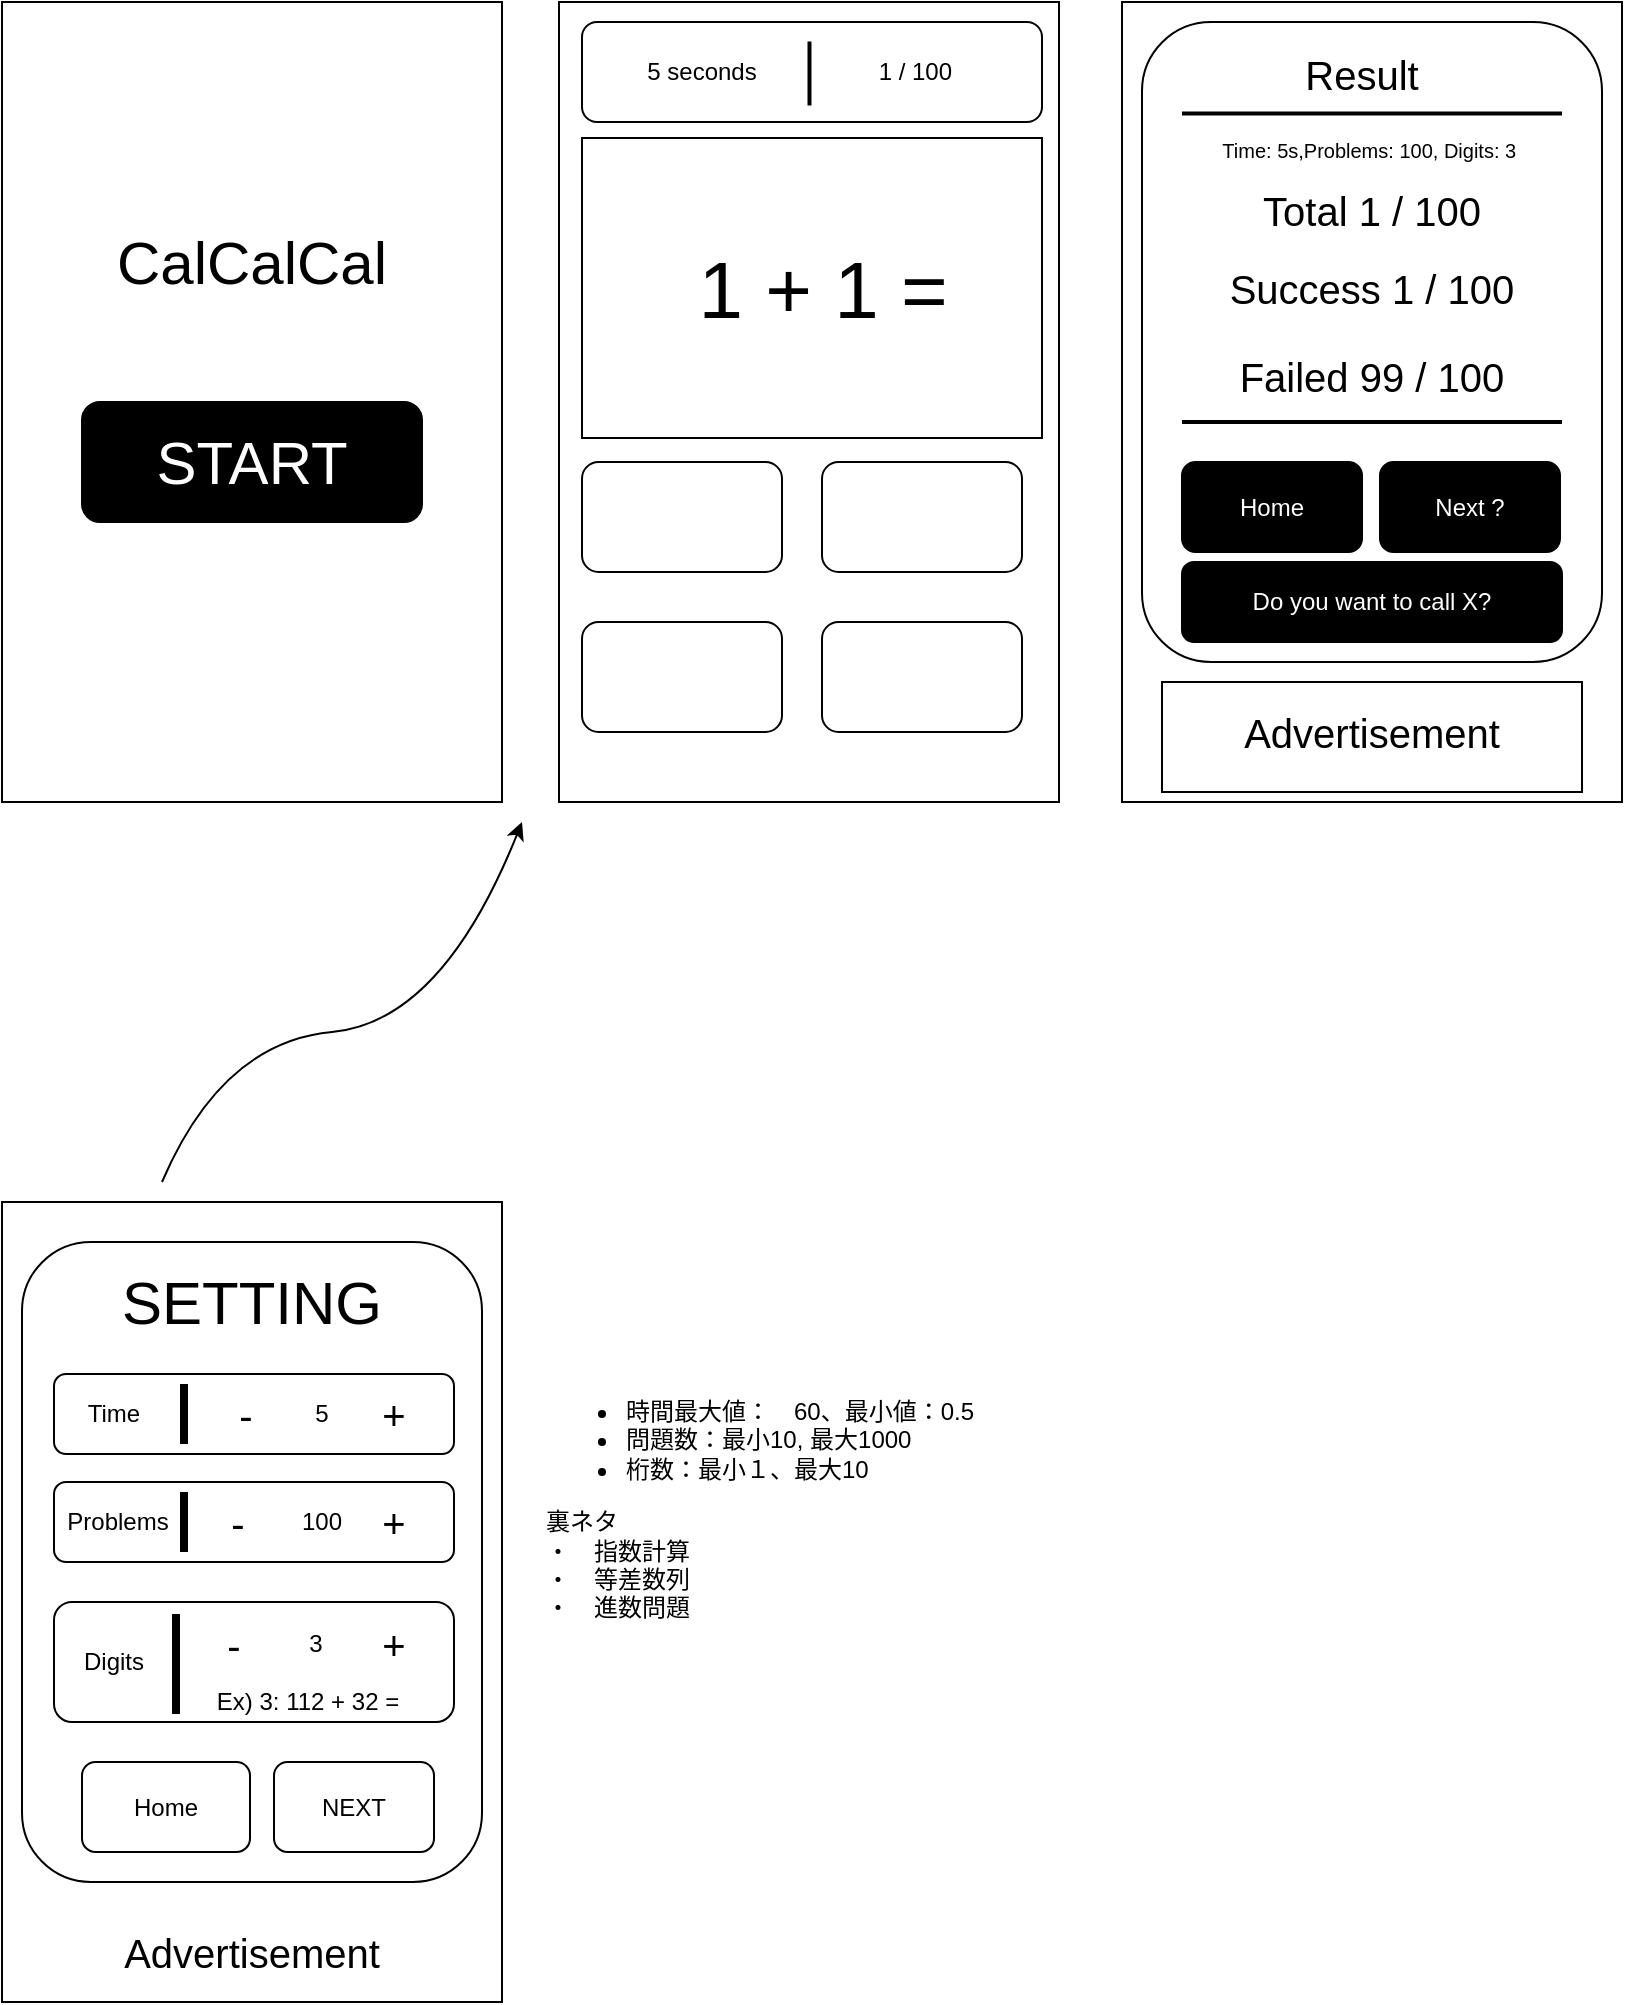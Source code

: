 <mxfile version="23.0.2" type="github">
  <diagram name="ページ1" id="XobP_IGlDfbNZMULYCH9">
    <mxGraphModel dx="984" dy="586" grid="1" gridSize="10" guides="1" tooltips="1" connect="1" arrows="1" fold="1" page="1" pageScale="1" pageWidth="827" pageHeight="1169" math="0" shadow="0">
      <root>
        <mxCell id="0" />
        <mxCell id="1" parent="0" />
        <mxCell id="9hUtObb8gBJtCPjAR1in-35" value="" style="rounded=1;whiteSpace=wrap;html=1;strokeColor=default;" vertex="1" parent="1">
          <mxGeometry x="590" y="300" width="200" height="60" as="geometry" />
        </mxCell>
        <mxCell id="9hUtObb8gBJtCPjAR1in-1" value="" style="rounded=0;whiteSpace=wrap;html=1;" vertex="1" parent="1">
          <mxGeometry x="10" y="40" width="250" height="400" as="geometry" />
        </mxCell>
        <mxCell id="9hUtObb8gBJtCPjAR1in-3" value="" style="rounded=0;whiteSpace=wrap;html=1;" vertex="1" parent="1">
          <mxGeometry x="288.5" y="40" width="250" height="400" as="geometry" />
        </mxCell>
        <mxCell id="9hUtObb8gBJtCPjAR1in-4" value="" style="rounded=0;whiteSpace=wrap;html=1;" vertex="1" parent="1">
          <mxGeometry x="570" y="40" width="250" height="400" as="geometry" />
        </mxCell>
        <mxCell id="9hUtObb8gBJtCPjAR1in-5" value="&lt;span style=&quot;font-size: 30px;&quot;&gt;CalCalCal&lt;/span&gt;" style="text;html=1;strokeColor=none;fillColor=none;align=center;verticalAlign=middle;whiteSpace=wrap;rounded=0;" vertex="1" parent="1">
          <mxGeometry x="55" y="150" width="160" height="40" as="geometry" />
        </mxCell>
        <mxCell id="9hUtObb8gBJtCPjAR1in-6" value="" style="rounded=1;whiteSpace=wrap;html=1;fillColor=#000000;" vertex="1" parent="1">
          <mxGeometry x="50" y="240" width="170" height="60" as="geometry" />
        </mxCell>
        <mxCell id="9hUtObb8gBJtCPjAR1in-7" value="&lt;font color=&quot;#ffffff&quot; style=&quot;font-size: 30px;&quot;&gt;START&lt;/font&gt;" style="text;html=1;strokeColor=none;fillColor=none;align=center;verticalAlign=middle;whiteSpace=wrap;rounded=0;" vertex="1" parent="1">
          <mxGeometry x="50" y="255" width="170" height="30" as="geometry" />
        </mxCell>
        <mxCell id="9hUtObb8gBJtCPjAR1in-8" value="" style="rounded=1;whiteSpace=wrap;html=1;" vertex="1" parent="1">
          <mxGeometry x="300" y="270" width="100" height="55" as="geometry" />
        </mxCell>
        <mxCell id="9hUtObb8gBJtCPjAR1in-9" value="" style="rounded=1;whiteSpace=wrap;html=1;" vertex="1" parent="1">
          <mxGeometry x="420" y="270" width="100" height="55" as="geometry" />
        </mxCell>
        <mxCell id="9hUtObb8gBJtCPjAR1in-10" value="" style="rounded=1;whiteSpace=wrap;html=1;" vertex="1" parent="1">
          <mxGeometry x="300" y="350" width="100" height="55" as="geometry" />
        </mxCell>
        <mxCell id="9hUtObb8gBJtCPjAR1in-11" value="" style="rounded=1;whiteSpace=wrap;html=1;" vertex="1" parent="1">
          <mxGeometry x="420" y="350" width="100" height="55" as="geometry" />
        </mxCell>
        <mxCell id="9hUtObb8gBJtCPjAR1in-13" value="&lt;font style=&quot;font-size: 40px;&quot;&gt;&amp;nbsp;1 + 1 =&lt;/font&gt;" style="rounded=0;whiteSpace=wrap;html=1;" vertex="1" parent="1">
          <mxGeometry x="300" y="108" width="230" height="150" as="geometry" />
        </mxCell>
        <mxCell id="9hUtObb8gBJtCPjAR1in-15" value="" style="rounded=1;whiteSpace=wrap;html=1;" vertex="1" parent="1">
          <mxGeometry x="300" y="50" width="230" height="50" as="geometry" />
        </mxCell>
        <mxCell id="9hUtObb8gBJtCPjAR1in-16" value="1 / 100 &amp;nbsp;" style="text;html=1;strokeColor=none;fillColor=none;align=center;verticalAlign=middle;whiteSpace=wrap;rounded=0;" vertex="1" parent="1">
          <mxGeometry x="410" y="60" width="120" height="30" as="geometry" />
        </mxCell>
        <mxCell id="9hUtObb8gBJtCPjAR1in-17" value="5 seconds" style="text;html=1;strokeColor=none;fillColor=none;align=center;verticalAlign=middle;whiteSpace=wrap;rounded=0;" vertex="1" parent="1">
          <mxGeometry x="300" y="60" width="120" height="30" as="geometry" />
        </mxCell>
        <mxCell id="9hUtObb8gBJtCPjAR1in-24" value="" style="line;strokeWidth=2;html=1;rotation=-90;" vertex="1" parent="1">
          <mxGeometry x="397.75" y="70.75" width="32" height="10" as="geometry" />
        </mxCell>
        <mxCell id="9hUtObb8gBJtCPjAR1in-25" value="" style="rounded=1;whiteSpace=wrap;html=1;" vertex="1" parent="1">
          <mxGeometry x="580" y="50" width="230" height="320" as="geometry" />
        </mxCell>
        <mxCell id="9hUtObb8gBJtCPjAR1in-27" value="&lt;font style=&quot;font-size: 20px;&quot;&gt;Result&lt;/font&gt;" style="text;html=1;strokeColor=none;fillColor=none;align=center;verticalAlign=middle;whiteSpace=wrap;rounded=0;" vertex="1" parent="1">
          <mxGeometry x="660" y="60.75" width="60" height="30" as="geometry" />
        </mxCell>
        <mxCell id="9hUtObb8gBJtCPjAR1in-28" value="" style="line;strokeWidth=2;html=1;" vertex="1" parent="1">
          <mxGeometry x="600" y="90.75" width="190" height="10" as="geometry" />
        </mxCell>
        <mxCell id="9hUtObb8gBJtCPjAR1in-29" value="&lt;span style=&quot;font-size: 20px;&quot;&gt;Total 1 / 100&lt;/span&gt;" style="text;html=1;strokeColor=none;fillColor=none;align=center;verticalAlign=middle;whiteSpace=wrap;rounded=0;" vertex="1" parent="1">
          <mxGeometry x="600" y="129" width="190" height="30" as="geometry" />
        </mxCell>
        <mxCell id="9hUtObb8gBJtCPjAR1in-30" value="&lt;span style=&quot;font-size: 20px;&quot;&gt;Success 1 / 100&lt;/span&gt;" style="text;html=1;strokeColor=none;fillColor=none;align=center;verticalAlign=middle;whiteSpace=wrap;rounded=0;" vertex="1" parent="1">
          <mxGeometry x="600" y="168" width="190" height="30" as="geometry" />
        </mxCell>
        <mxCell id="9hUtObb8gBJtCPjAR1in-31" value="&lt;span style=&quot;font-size: 20px;&quot;&gt;Failed 99 / 100&lt;/span&gt;" style="text;html=1;strokeColor=none;fillColor=none;align=center;verticalAlign=middle;whiteSpace=wrap;rounded=0;" vertex="1" parent="1">
          <mxGeometry x="600" y="212" width="190" height="30" as="geometry" />
        </mxCell>
        <mxCell id="9hUtObb8gBJtCPjAR1in-33" value="" style="rounded=0;whiteSpace=wrap;html=1;" vertex="1" parent="1">
          <mxGeometry x="590" y="380" width="210" height="55" as="geometry" />
        </mxCell>
        <mxCell id="9hUtObb8gBJtCPjAR1in-32" value="&lt;font style=&quot;font-size: 20px;&quot;&gt;Advertisement&lt;/font&gt;" style="text;html=1;strokeColor=none;fillColor=none;align=center;verticalAlign=middle;whiteSpace=wrap;rounded=0;" vertex="1" parent="1">
          <mxGeometry x="590" y="390" width="210" height="30" as="geometry" />
        </mxCell>
        <mxCell id="9hUtObb8gBJtCPjAR1in-36" value="" style="rounded=1;whiteSpace=wrap;html=1;strokeColor=#000000;fillColor=#000000;" vertex="1" parent="1">
          <mxGeometry x="600" y="320" width="190" height="40" as="geometry" />
        </mxCell>
        <mxCell id="9hUtObb8gBJtCPjAR1in-34" value="&lt;font color=&quot;#ffffff&quot;&gt;Do you want to call X?&lt;/font&gt;" style="text;html=1;strokeColor=none;fillColor=none;align=center;verticalAlign=middle;whiteSpace=wrap;rounded=0;" vertex="1" parent="1">
          <mxGeometry x="600" y="325" width="190" height="30" as="geometry" />
        </mxCell>
        <mxCell id="9hUtObb8gBJtCPjAR1in-37" value="" style="line;strokeWidth=2;html=1;" vertex="1" parent="1">
          <mxGeometry x="600" y="245" width="190" height="10" as="geometry" />
        </mxCell>
        <mxCell id="9hUtObb8gBJtCPjAR1in-39" value="" style="rounded=1;whiteSpace=wrap;html=1;fillColor=#000000;" vertex="1" parent="1">
          <mxGeometry x="600" y="270" width="90" height="45" as="geometry" />
        </mxCell>
        <mxCell id="9hUtObb8gBJtCPjAR1in-40" value="" style="rounded=1;whiteSpace=wrap;html=1;fillColor=#000000;" vertex="1" parent="1">
          <mxGeometry x="699" y="270" width="90" height="45" as="geometry" />
        </mxCell>
        <mxCell id="9hUtObb8gBJtCPjAR1in-41" value="&lt;font color=&quot;#ffffff&quot;&gt;Home&lt;/font&gt;" style="text;html=1;strokeColor=none;fillColor=none;align=center;verticalAlign=middle;whiteSpace=wrap;rounded=0;" vertex="1" parent="1">
          <mxGeometry x="600" y="277.5" width="90" height="30" as="geometry" />
        </mxCell>
        <mxCell id="9hUtObb8gBJtCPjAR1in-42" value="&lt;font color=&quot;#ffffff&quot;&gt;Next ?&lt;/font&gt;" style="text;html=1;strokeColor=none;fillColor=none;align=center;verticalAlign=middle;whiteSpace=wrap;rounded=0;" vertex="1" parent="1">
          <mxGeometry x="699" y="277.5" width="90" height="30" as="geometry" />
        </mxCell>
        <mxCell id="9hUtObb8gBJtCPjAR1in-43" value="" style="curved=1;endArrow=classic;html=1;rounded=0;" edge="1" parent="1">
          <mxGeometry width="50" height="50" relative="1" as="geometry">
            <mxPoint x="90" y="630" as="sourcePoint" />
            <mxPoint x="270" y="450" as="targetPoint" />
            <Array as="points">
              <mxPoint x="120" y="560" />
              <mxPoint x="230" y="550" />
            </Array>
          </mxGeometry>
        </mxCell>
        <mxCell id="9hUtObb8gBJtCPjAR1in-44" value="" style="rounded=0;whiteSpace=wrap;html=1;" vertex="1" parent="1">
          <mxGeometry x="10" y="640" width="250" height="400" as="geometry" />
        </mxCell>
        <mxCell id="9hUtObb8gBJtCPjAR1in-45" value="" style="rounded=1;whiteSpace=wrap;html=1;" vertex="1" parent="1">
          <mxGeometry x="20" y="660" width="230" height="320" as="geometry" />
        </mxCell>
        <mxCell id="9hUtObb8gBJtCPjAR1in-47" value="&lt;span style=&quot;font-size: 30px;&quot;&gt;SETTING&lt;/span&gt;" style="text;html=1;strokeColor=none;fillColor=none;align=center;verticalAlign=middle;whiteSpace=wrap;rounded=0;" vertex="1" parent="1">
          <mxGeometry x="20" y="670" width="230" height="40" as="geometry" />
        </mxCell>
        <mxCell id="9hUtObb8gBJtCPjAR1in-48" value="" style="rounded=1;whiteSpace=wrap;html=1;" vertex="1" parent="1">
          <mxGeometry x="36" y="726" width="200" height="40" as="geometry" />
        </mxCell>
        <mxCell id="9hUtObb8gBJtCPjAR1in-49" value="Time" style="text;html=1;strokeColor=none;fillColor=none;align=center;verticalAlign=middle;whiteSpace=wrap;rounded=0;" vertex="1" parent="1">
          <mxGeometry x="36" y="731" width="60" height="30" as="geometry" />
        </mxCell>
        <mxCell id="9hUtObb8gBJtCPjAR1in-50" value="&lt;font style=&quot;font-size: 20px;&quot;&gt;-&lt;/font&gt;" style="text;html=1;strokeColor=none;fillColor=none;align=center;verticalAlign=middle;whiteSpace=wrap;rounded=0;" vertex="1" parent="1">
          <mxGeometry x="102" y="731" width="60" height="30" as="geometry" />
        </mxCell>
        <mxCell id="9hUtObb8gBJtCPjAR1in-51" value="" style="line;strokeWidth=4;direction=south;html=1;perimeter=backbonePerimeter;points=[];outlineConnect=0;" vertex="1" parent="1">
          <mxGeometry x="96" y="731" width="10" height="30" as="geometry" />
        </mxCell>
        <mxCell id="9hUtObb8gBJtCPjAR1in-52" value="&lt;span style=&quot;font-size: 20px;&quot;&gt;+&lt;/span&gt;" style="text;html=1;strokeColor=none;fillColor=none;align=center;verticalAlign=middle;whiteSpace=wrap;rounded=0;" vertex="1" parent="1">
          <mxGeometry x="176" y="731" width="60" height="30" as="geometry" />
        </mxCell>
        <mxCell id="9hUtObb8gBJtCPjAR1in-53" value="5" style="text;html=1;strokeColor=none;fillColor=none;align=center;verticalAlign=middle;whiteSpace=wrap;rounded=0;" vertex="1" parent="1">
          <mxGeometry x="140" y="731" width="60" height="30" as="geometry" />
        </mxCell>
        <mxCell id="9hUtObb8gBJtCPjAR1in-54" value="" style="rounded=1;whiteSpace=wrap;html=1;" vertex="1" parent="1">
          <mxGeometry x="36" y="780" width="200" height="40" as="geometry" />
        </mxCell>
        <mxCell id="9hUtObb8gBJtCPjAR1in-55" value="" style="rounded=1;whiteSpace=wrap;html=1;" vertex="1" parent="1">
          <mxGeometry x="36" y="840" width="200" height="60" as="geometry" />
        </mxCell>
        <mxCell id="9hUtObb8gBJtCPjAR1in-56" value="Problems" style="text;html=1;strokeColor=none;fillColor=none;align=center;verticalAlign=middle;whiteSpace=wrap;rounded=0;" vertex="1" parent="1">
          <mxGeometry x="38" y="785" width="60" height="30" as="geometry" />
        </mxCell>
        <mxCell id="9hUtObb8gBJtCPjAR1in-57" value="" style="line;strokeWidth=4;direction=south;html=1;perimeter=backbonePerimeter;points=[];outlineConnect=0;" vertex="1" parent="1">
          <mxGeometry x="96" y="785" width="10" height="30" as="geometry" />
        </mxCell>
        <mxCell id="9hUtObb8gBJtCPjAR1in-58" value="" style="line;strokeWidth=4;direction=south;html=1;perimeter=backbonePerimeter;points=[];outlineConnect=0;" vertex="1" parent="1">
          <mxGeometry x="92" y="846" width="10" height="50" as="geometry" />
        </mxCell>
        <mxCell id="9hUtObb8gBJtCPjAR1in-59" value="&lt;font style=&quot;font-size: 20px;&quot;&gt;-&lt;/font&gt;" style="text;html=1;strokeColor=none;fillColor=none;align=center;verticalAlign=middle;whiteSpace=wrap;rounded=0;" vertex="1" parent="1">
          <mxGeometry x="98" y="785" width="60" height="30" as="geometry" />
        </mxCell>
        <mxCell id="9hUtObb8gBJtCPjAR1in-60" value="&lt;span style=&quot;font-size: 20px;&quot;&gt;+&lt;/span&gt;" style="text;html=1;strokeColor=none;fillColor=none;align=center;verticalAlign=middle;whiteSpace=wrap;rounded=0;" vertex="1" parent="1">
          <mxGeometry x="176" y="785" width="60" height="30" as="geometry" />
        </mxCell>
        <mxCell id="9hUtObb8gBJtCPjAR1in-61" value="100" style="text;html=1;strokeColor=none;fillColor=none;align=center;verticalAlign=middle;whiteSpace=wrap;rounded=0;" vertex="1" parent="1">
          <mxGeometry x="140" y="785" width="60" height="30" as="geometry" />
        </mxCell>
        <mxCell id="9hUtObb8gBJtCPjAR1in-62" value="Digits" style="text;html=1;strokeColor=none;fillColor=none;align=center;verticalAlign=middle;whiteSpace=wrap;rounded=0;" vertex="1" parent="1">
          <mxGeometry x="36" y="855" width="60" height="30" as="geometry" />
        </mxCell>
        <mxCell id="9hUtObb8gBJtCPjAR1in-63" value="&lt;font style=&quot;font-size: 20px;&quot;&gt;-&lt;/font&gt;" style="text;html=1;strokeColor=none;fillColor=none;align=center;verticalAlign=middle;whiteSpace=wrap;rounded=0;" vertex="1" parent="1">
          <mxGeometry x="96" y="846" width="60" height="30" as="geometry" />
        </mxCell>
        <mxCell id="9hUtObb8gBJtCPjAR1in-64" value="&lt;span style=&quot;font-size: 20px;&quot;&gt;+&lt;/span&gt;" style="text;html=1;strokeColor=none;fillColor=none;align=center;verticalAlign=middle;whiteSpace=wrap;rounded=0;" vertex="1" parent="1">
          <mxGeometry x="176" y="846" width="60" height="30" as="geometry" />
        </mxCell>
        <mxCell id="9hUtObb8gBJtCPjAR1in-65" value="3" style="text;html=1;strokeColor=none;fillColor=none;align=center;verticalAlign=middle;whiteSpace=wrap;rounded=0;" vertex="1" parent="1">
          <mxGeometry x="137" y="846" width="60" height="30" as="geometry" />
        </mxCell>
        <mxCell id="9hUtObb8gBJtCPjAR1in-66" value="Ex) 3: 112 + 32 =" style="text;html=1;strokeColor=none;fillColor=none;align=center;verticalAlign=middle;whiteSpace=wrap;rounded=0;" vertex="1" parent="1">
          <mxGeometry x="96" y="880" width="134" height="20" as="geometry" />
        </mxCell>
        <mxCell id="9hUtObb8gBJtCPjAR1in-67" value="" style="rounded=1;whiteSpace=wrap;html=1;" vertex="1" parent="1">
          <mxGeometry x="50" y="920" width="84" height="45" as="geometry" />
        </mxCell>
        <mxCell id="9hUtObb8gBJtCPjAR1in-68" value="" style="rounded=1;whiteSpace=wrap;html=1;" vertex="1" parent="1">
          <mxGeometry x="146" y="920" width="80" height="45" as="geometry" />
        </mxCell>
        <mxCell id="9hUtObb8gBJtCPjAR1in-69" value="Home" style="text;html=1;strokeColor=none;fillColor=none;align=center;verticalAlign=middle;whiteSpace=wrap;rounded=0;" vertex="1" parent="1">
          <mxGeometry x="52" y="927.5" width="80" height="30" as="geometry" />
        </mxCell>
        <mxCell id="9hUtObb8gBJtCPjAR1in-70" value="NEXT" style="text;html=1;strokeColor=none;fillColor=none;align=center;verticalAlign=middle;whiteSpace=wrap;rounded=0;" vertex="1" parent="1">
          <mxGeometry x="146" y="927.5" width="80" height="30" as="geometry" />
        </mxCell>
        <mxCell id="9hUtObb8gBJtCPjAR1in-71" value="&lt;font style=&quot;font-size: 20px;&quot;&gt;Advertisement&lt;/font&gt;" style="text;html=1;strokeColor=none;fillColor=none;align=center;verticalAlign=middle;whiteSpace=wrap;rounded=0;" vertex="1" parent="1">
          <mxGeometry x="30" y="1000" width="210" height="30" as="geometry" />
        </mxCell>
        <mxCell id="9hUtObb8gBJtCPjAR1in-73" value="&lt;ul&gt;&lt;li&gt;時間最大値：　60、最小値：0.5&lt;/li&gt;&lt;li&gt;問題数：最小10, 最大1000&lt;/li&gt;&lt;li&gt;桁数：最小１、最大10&lt;/li&gt;&lt;/ul&gt;&lt;div&gt;裏ネタ&lt;/div&gt;&lt;div&gt;・　指数計算&lt;br&gt;&lt;/div&gt;&lt;div&gt;・　等差数列&lt;/div&gt;&lt;div&gt;・　進数問題&lt;/div&gt;&lt;div&gt;&lt;br&gt;&lt;/div&gt;" style="text;strokeColor=none;fillColor=none;html=1;whiteSpace=wrap;verticalAlign=middle;overflow=hidden;" vertex="1" parent="1">
          <mxGeometry x="280" y="640" width="260" height="310" as="geometry" />
        </mxCell>
        <mxCell id="9hUtObb8gBJtCPjAR1in-74" value="&lt;font style=&quot;font-size: 10px;&quot;&gt;Time: 5s,Problems: 100, Digits: 3&amp;nbsp;&lt;/font&gt;" style="text;html=1;strokeColor=none;fillColor=none;align=center;verticalAlign=middle;whiteSpace=wrap;rounded=0;" vertex="1" parent="1">
          <mxGeometry x="600" y="99" width="190" height="30" as="geometry" />
        </mxCell>
      </root>
    </mxGraphModel>
  </diagram>
</mxfile>
